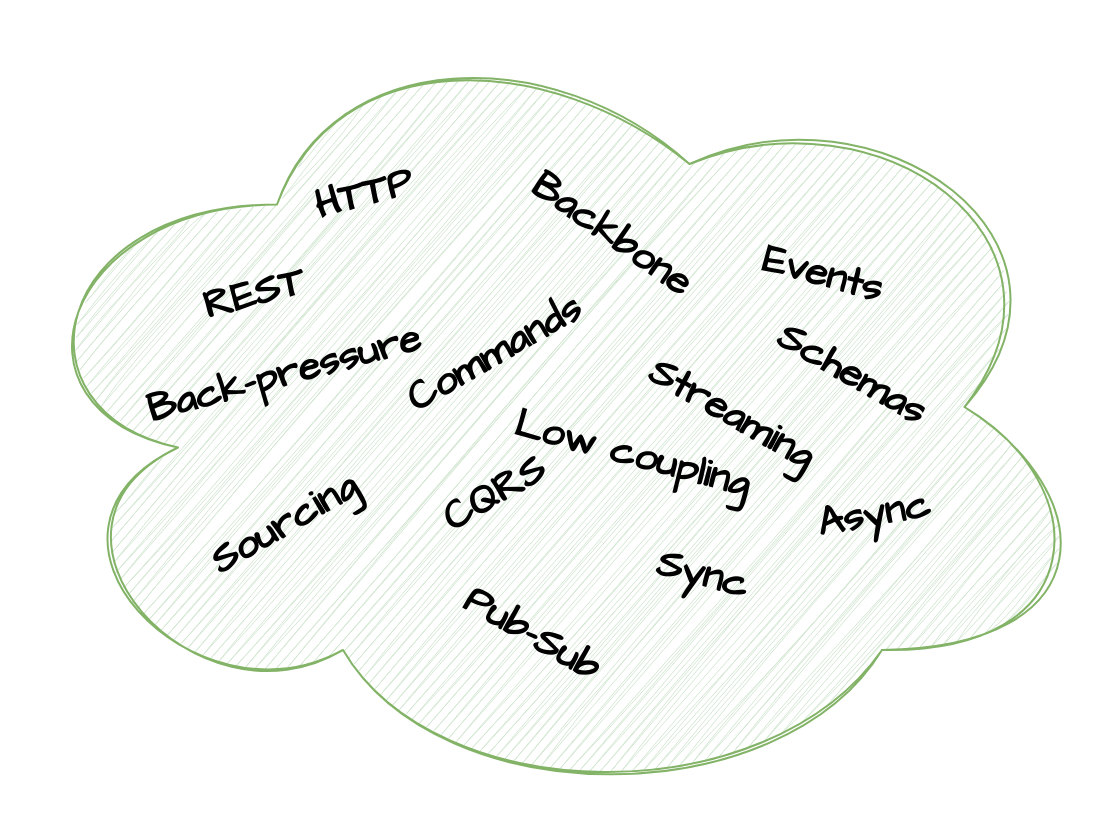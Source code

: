 <mxfile version="22.0.0" type="device">
  <diagram name="Page-1" id="X8KTWwhp_YH_pVbdW5JT">
    <mxGraphModel dx="796" dy="606" grid="1" gridSize="10" guides="1" tooltips="1" connect="1" arrows="1" fold="1" page="1" pageScale="1" pageWidth="827" pageHeight="1169" math="0" shadow="0">
      <root>
        <mxCell id="0" />
        <mxCell id="1" parent="0" />
        <mxCell id="yOyALNuVXexgKN4nQDvY-1" value="" style="ellipse;shape=cloud;whiteSpace=wrap;html=1;sketch=1;hachureGap=4;jiggle=2;curveFitting=1;fontFamily=Architects Daughter;fontSource=https%3A%2F%2Ffonts.googleapis.com%2Fcss%3Ffamily%3DArchitects%2BDaughter;fontSize=20;fillColor=#d5e8d4;strokeColor=#82b366;" parent="1" vertex="1">
          <mxGeometry x="10" y="305" width="550" height="405" as="geometry" />
        </mxCell>
        <mxCell id="yOyALNuVXexgKN4nQDvY-3" value="Sync" style="text;html=1;align=center;verticalAlign=middle;resizable=0;points=[];autosize=1;strokeColor=none;fillColor=none;fontSize=20;fontFamily=Architects Daughter;fontStyle=1;rotation=15;" parent="1" vertex="1">
          <mxGeometry x="325" y="570" width="70" height="40" as="geometry" />
        </mxCell>
        <mxCell id="yOyALNuVXexgKN4nQDvY-4" value="Async" style="text;html=1;align=center;verticalAlign=middle;resizable=0;points=[];autosize=1;strokeColor=none;fillColor=none;fontSize=20;fontFamily=Architects Daughter;fontStyle=1;rotation=-10;" parent="1" vertex="1">
          <mxGeometry x="405" y="540" width="80" height="40" as="geometry" />
        </mxCell>
        <mxCell id="yOyALNuVXexgKN4nQDvY-6" value="Events" style="text;html=1;align=center;verticalAlign=middle;resizable=0;points=[];autosize=1;strokeColor=none;fillColor=none;fontSize=20;fontFamily=Architects Daughter;fontStyle=1;rotation=15;" parent="1" vertex="1">
          <mxGeometry x="380" y="420" width="80" height="40" as="geometry" />
        </mxCell>
        <mxCell id="yOyALNuVXexgKN4nQDvY-7" value="Backbone" style="text;html=1;align=center;verticalAlign=middle;resizable=0;points=[];autosize=1;strokeColor=none;fillColor=none;fontSize=20;fontFamily=Architects Daughter;fontStyle=1;rotation=35;" parent="1" vertex="1">
          <mxGeometry x="255" y="400" width="120" height="40" as="geometry" />
        </mxCell>
        <mxCell id="yOyALNuVXexgKN4nQDvY-8" value="REST" style="text;html=1;align=center;verticalAlign=middle;resizable=0;points=[];autosize=1;strokeColor=none;fillColor=none;fontSize=20;fontFamily=Architects Daughter;fontStyle=1;rotation=-15;" parent="1" vertex="1">
          <mxGeometry x="100" y="430" width="70" height="40" as="geometry" />
        </mxCell>
        <mxCell id="yOyALNuVXexgKN4nQDvY-12" value="Commands" style="text;html=1;align=center;verticalAlign=middle;resizable=0;points=[];autosize=1;strokeColor=none;fillColor=none;fontSize=20;fontFamily=Architects Daughter;fontStyle=1;rotation=-30;" parent="1" vertex="1">
          <mxGeometry x="195" y="460" width="120" height="40" as="geometry" />
        </mxCell>
        <mxCell id="yOyALNuVXexgKN4nQDvY-15" value="HTTP" style="text;html=1;align=center;verticalAlign=middle;resizable=0;points=[];autosize=1;strokeColor=none;fillColor=none;fontSize=20;fontFamily=Architects Daughter;fontStyle=1;rotation=-15;" parent="1" vertex="1">
          <mxGeometry x="155" y="380" width="70" height="40" as="geometry" />
        </mxCell>
        <mxCell id="yOyALNuVXexgKN4nQDvY-21" value="Streaming" style="text;html=1;align=center;verticalAlign=middle;resizable=0;points=[];autosize=1;strokeColor=none;fillColor=none;fontSize=20;fontFamily=Architects Daughter;fontStyle=1;rotation=30;" parent="1" vertex="1">
          <mxGeometry x="315" y="490" width="120" height="40" as="geometry" />
        </mxCell>
        <mxCell id="yOyALNuVXexgKN4nQDvY-23" value="CQRS" style="text;html=1;align=center;verticalAlign=middle;resizable=0;points=[];autosize=1;strokeColor=none;fillColor=none;fontSize=20;fontFamily=Architects Daughter;fontStyle=1;rotation=-30;" parent="1" vertex="1">
          <mxGeometry x="215" y="530" width="80" height="40" as="geometry" />
        </mxCell>
        <mxCell id="yOyALNuVXexgKN4nQDvY-24" value="Sourcing" style="text;html=1;align=center;verticalAlign=middle;resizable=0;points=[];autosize=1;strokeColor=none;fillColor=none;fontSize=20;fontFamily=Architects Daughter;fontStyle=1;rotation=-30;" parent="1" vertex="1">
          <mxGeometry x="100" y="545" width="100" height="40" as="geometry" />
        </mxCell>
        <mxCell id="yOyALNuVXexgKN4nQDvY-25" value="Pub-Sub" style="text;html=1;align=center;verticalAlign=middle;resizable=0;points=[];autosize=1;strokeColor=none;fillColor=none;fontSize=20;fontFamily=Architects Daughter;fontStyle=1;rotation=30;" parent="1" vertex="1">
          <mxGeometry x="225" y="600" width="100" height="40" as="geometry" />
        </mxCell>
        <mxCell id="yOyALNuVXexgKN4nQDvY-26" value="Back-pressure" style="text;html=1;align=center;verticalAlign=middle;resizable=0;points=[];autosize=1;strokeColor=none;fillColor=none;fontSize=20;fontFamily=Architects Daughter;fontStyle=1;rotation=-15;" parent="1" vertex="1">
          <mxGeometry x="70" y="470" width="160" height="40" as="geometry" />
        </mxCell>
        <mxCell id="yOyALNuVXexgKN4nQDvY-27" value="Schemas" style="text;html=1;align=center;verticalAlign=middle;resizable=0;points=[];autosize=1;strokeColor=none;fillColor=none;fontSize=20;fontFamily=Architects Daughter;fontStyle=1;rotation=30;" parent="1" vertex="1">
          <mxGeometry x="380" y="470" width="110" height="40" as="geometry" />
        </mxCell>
        <mxCell id="2KAaAL7ocy-6VJa6aPCK-1" value="Low coupling" style="text;html=1;align=center;verticalAlign=middle;resizable=0;points=[];autosize=1;strokeColor=none;fillColor=none;fontSize=20;fontFamily=Architects Daughter;fontStyle=1;rotation=15;" vertex="1" parent="1">
          <mxGeometry x="255" y="510" width="140" height="40" as="geometry" />
        </mxCell>
      </root>
    </mxGraphModel>
  </diagram>
</mxfile>
